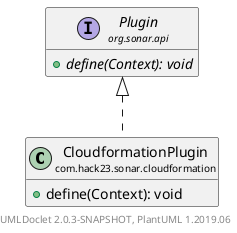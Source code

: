 @startuml
    set namespaceSeparator none
    hide empty fields
    hide empty methods

    class "<size:14>CloudformationPlugin\n<size:10>com.hack23.sonar.cloudformation" as com.hack23.sonar.cloudformation.CloudformationPlugin [[CloudformationPlugin.html]] {
        +define(Context): void
    }

    interface "<size:14>Plugin\n<size:10>org.sonar.api" as org.sonar.api.Plugin {
        {abstract} +define(Context): void
    }

    org.sonar.api.Plugin <|.. com.hack23.sonar.cloudformation.CloudformationPlugin

    center footer UMLDoclet 2.0.3-SNAPSHOT, PlantUML 1.2019.06
@enduml
